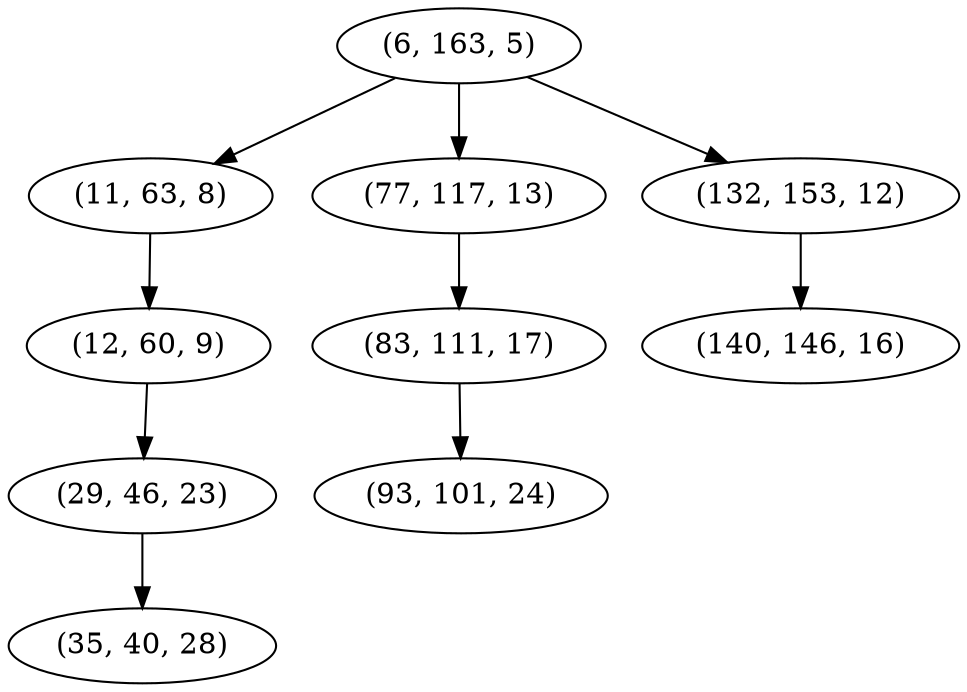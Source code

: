 digraph tree {
    "(6, 163, 5)";
    "(11, 63, 8)";
    "(12, 60, 9)";
    "(29, 46, 23)";
    "(35, 40, 28)";
    "(77, 117, 13)";
    "(83, 111, 17)";
    "(93, 101, 24)";
    "(132, 153, 12)";
    "(140, 146, 16)";
    "(6, 163, 5)" -> "(11, 63, 8)";
    "(6, 163, 5)" -> "(77, 117, 13)";
    "(6, 163, 5)" -> "(132, 153, 12)";
    "(11, 63, 8)" -> "(12, 60, 9)";
    "(12, 60, 9)" -> "(29, 46, 23)";
    "(29, 46, 23)" -> "(35, 40, 28)";
    "(77, 117, 13)" -> "(83, 111, 17)";
    "(83, 111, 17)" -> "(93, 101, 24)";
    "(132, 153, 12)" -> "(140, 146, 16)";
}
